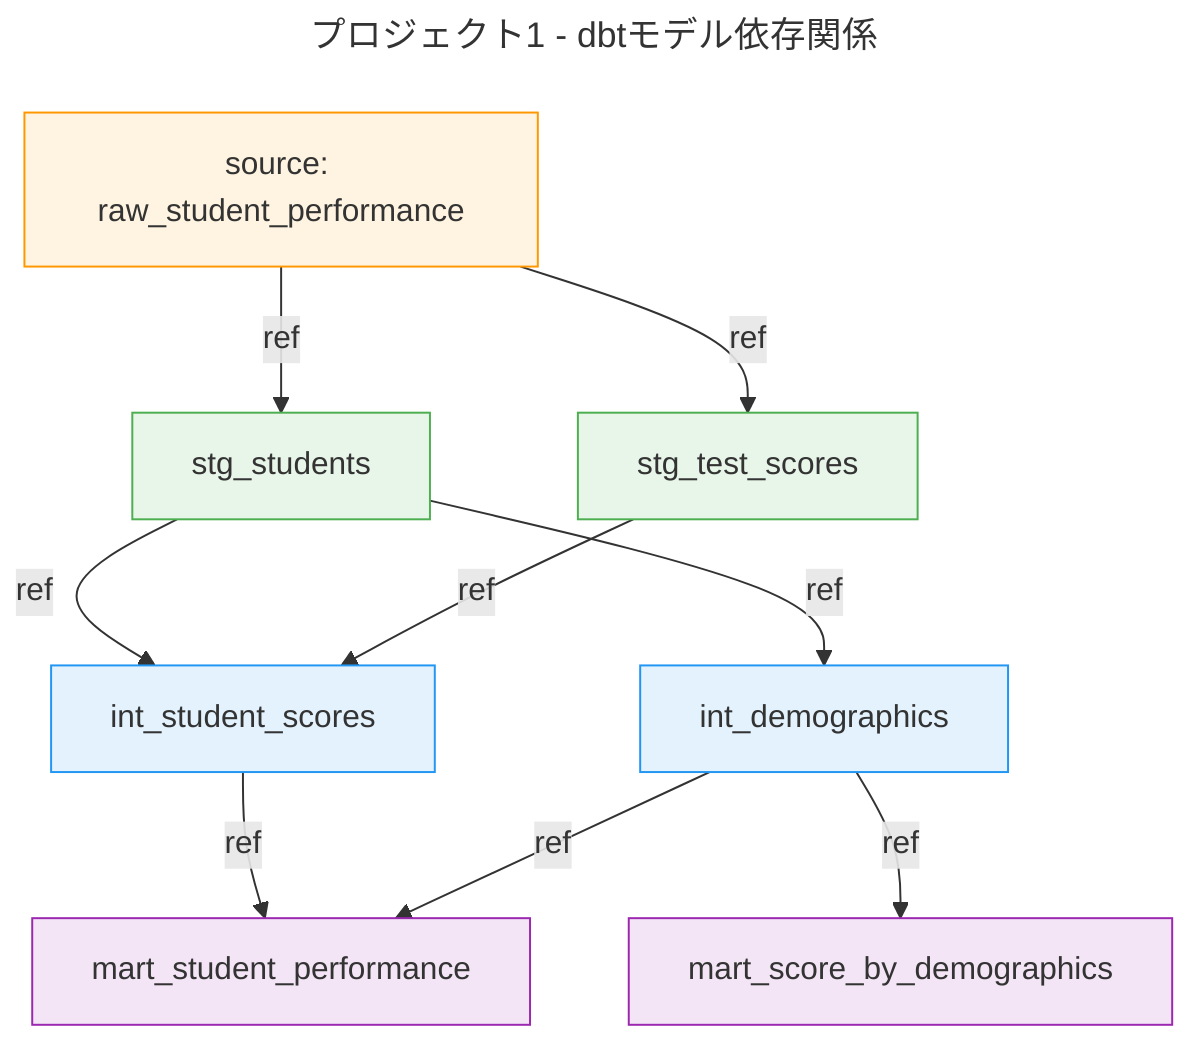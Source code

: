 ---
title: プロジェクト1 - dbtモデル依存関係
---

graph TD
    Source[source: raw_student_performance]
    
    Stg1[stg_students]
    Stg2[stg_test_scores]
    
    Int1[int_student_scores]
    Int2[int_demographics]
    
    Mart1[mart_student_performance]
    Mart2[mart_score_by_demographics]
    
    Source -->|ref| Stg1
    Source -->|ref| Stg2
    
    Stg1 -->|ref| Int1
    Stg2 -->|ref| Int1
    Stg1 -->|ref| Int2
    
    Int1 -->|ref| Mart1
    Int2 -->|ref| Mart1
    Int2 -->|ref| Mart2
    
    classDef sourceStyle fill:#fff4e1,stroke:#ff9800
    classDef stagingStyle fill:#e8f5e9,stroke:#4caf50
    classDef intermediateStyle fill:#e3f2fd,stroke:#2196f3
    classDef martStyle fill:#f3e5f5,stroke:#9c27b0
    
    class Source sourceStyle
    class Stg1,Stg2 stagingStyle
    class Int1,Int2 intermediateStyle
    class Mart1,Mart2 martStyle